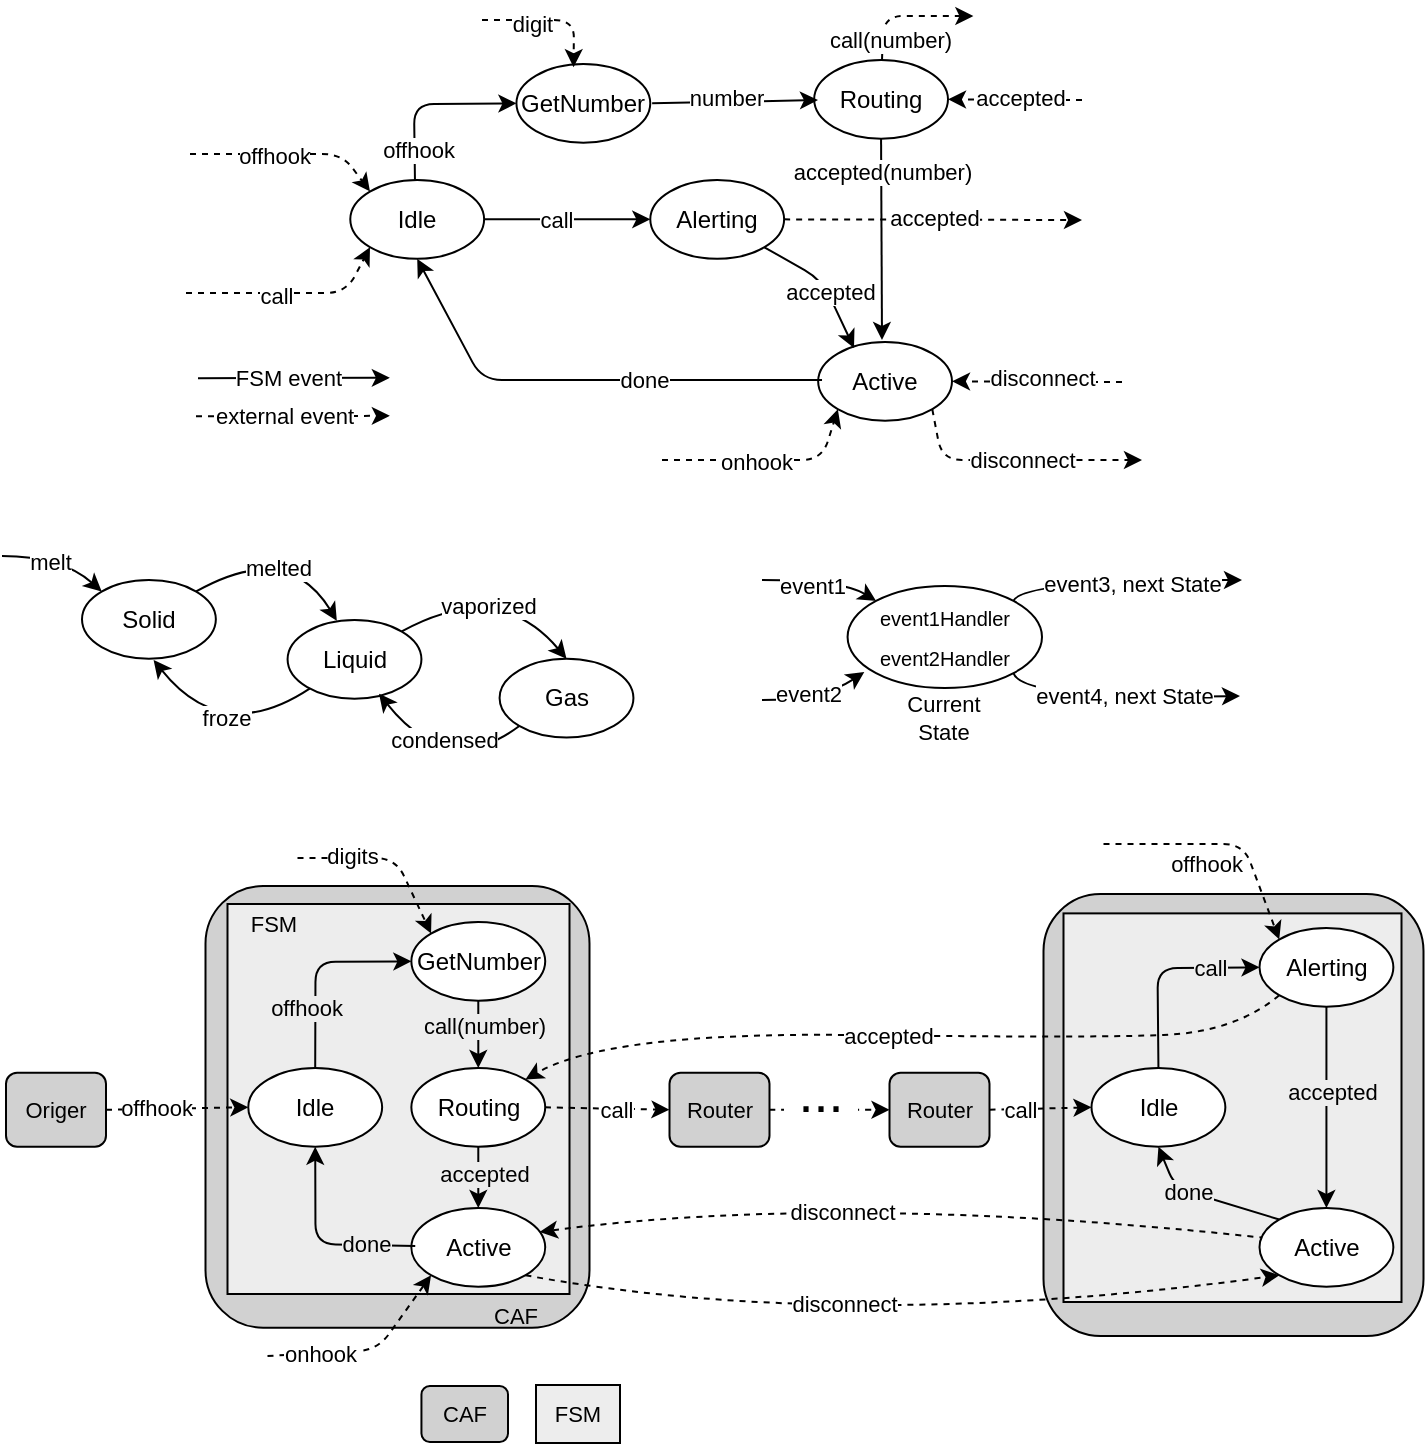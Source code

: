 <mxfile version="20.3.0" type="device"><diagram id="wjn3KcIUdKzAIsRwLysD" name="Page-1"><mxGraphModel dx="652" dy="463" grid="0" gridSize="10" guides="1" tooltips="1" connect="1" arrows="1" fold="1" page="1" pageScale="1" pageWidth="850" pageHeight="1100" math="0" shadow="0"><root><mxCell id="0"/><mxCell id="1" parent="0"/><mxCell id="2LCoxQCF4K5q-FfSLLmI-375" value="" style="group" vertex="1" connectable="0" parent="1"><mxGeometry x="92" y="514" width="708.75" height="299.5" as="geometry"/></mxCell><mxCell id="2LCoxQCF4K5q-FfSLLmI-351" value="" style="rounded=1;whiteSpace=wrap;html=1;fontSize=11;fillColor=#D1D1D1;" vertex="1" parent="2LCoxQCF4K5q-FfSLLmI-375"><mxGeometry x="518.75" y="25" width="190" height="221" as="geometry"/></mxCell><mxCell id="2LCoxQCF4K5q-FfSLLmI-358" value="" style="rounded=0;whiteSpace=wrap;html=1;fontSize=11;fillColor=#EDEDED;" vertex="1" parent="2LCoxQCF4K5q-FfSLLmI-375"><mxGeometry x="528.75" y="34.69" width="169" height="194.31" as="geometry"/></mxCell><mxCell id="2LCoxQCF4K5q-FfSLLmI-350" value="" style="rounded=1;whiteSpace=wrap;html=1;fontSize=11;fillColor=#D1D1D1;" vertex="1" parent="2LCoxQCF4K5q-FfSLLmI-375"><mxGeometry x="99.75" y="21" width="192" height="220.866" as="geometry"/></mxCell><mxCell id="2LCoxQCF4K5q-FfSLLmI-356" value="" style="rounded=0;whiteSpace=wrap;html=1;fontSize=11;fillColor=#EDEDED;" vertex="1" parent="2LCoxQCF4K5q-FfSLLmI-375"><mxGeometry x="110.75" y="30" width="171" height="195" as="geometry"/></mxCell><mxCell id="2LCoxQCF4K5q-FfSLLmI-259" value="Idle" style="ellipse;whiteSpace=wrap;html=1;" vertex="1" parent="2LCoxQCF4K5q-FfSLLmI-375"><mxGeometry x="121.14" y="112" width="66.929" height="39.37" as="geometry"/></mxCell><mxCell id="2LCoxQCF4K5q-FfSLLmI-262" value="Active" style="ellipse;whiteSpace=wrap;html=1;" vertex="1" parent="2LCoxQCF4K5q-FfSLLmI-375"><mxGeometry x="202.68" y="182" width="66.929" height="39.37" as="geometry"/></mxCell><mxCell id="2LCoxQCF4K5q-FfSLLmI-263" value="" style="endArrow=classic;html=1;rounded=1;exitX=0.029;exitY=0.483;exitDx=0;exitDy=0;entryX=0.5;entryY=1;entryDx=0;entryDy=0;exitPerimeter=0;" edge="1" parent="2LCoxQCF4K5q-FfSLLmI-375" source="2LCoxQCF4K5q-FfSLLmI-262" target="2LCoxQCF4K5q-FfSLLmI-259"><mxGeometry width="50" height="50" relative="1" as="geometry"><mxPoint x="411.14" y="320" as="sourcePoint"/><mxPoint x="151.14" y="180" as="targetPoint"/><Array as="points"><mxPoint x="154.75" y="200"/></Array></mxGeometry></mxCell><mxCell id="2LCoxQCF4K5q-FfSLLmI-264" value="done" style="edgeLabel;html=1;align=center;verticalAlign=middle;resizable=0;points=[];labelBackgroundColor=#EDEDED;" vertex="1" connectable="0" parent="2LCoxQCF4K5q-FfSLLmI-263"><mxGeometry x="-0.38" y="2" relative="1" as="geometry"><mxPoint x="6" y="-3" as="offset"/></mxGeometry></mxCell><mxCell id="2LCoxQCF4K5q-FfSLLmI-269" value="" style="endArrow=classic;html=1;rounded=1;exitX=0.5;exitY=1;exitDx=0;exitDy=0;entryX=0.5;entryY=0;entryDx=0;entryDy=0;" edge="1" parent="2LCoxQCF4K5q-FfSLLmI-375" source="2LCoxQCF4K5q-FfSLLmI-335" target="2LCoxQCF4K5q-FfSLLmI-262"><mxGeometry width="50" height="50" relative="1" as="geometry"><mxPoint x="437.004" y="79.37" as="sourcePoint"/><mxPoint x="387" y="180" as="targetPoint"/><Array as="points"/></mxGeometry></mxCell><mxCell id="2LCoxQCF4K5q-FfSLLmI-326" value="accepted" style="edgeLabel;html=1;align=center;verticalAlign=middle;resizable=0;points=[];fontSize=11;labelBackgroundColor=#EDEDED;" vertex="1" connectable="0" parent="2LCoxQCF4K5q-FfSLLmI-269"><mxGeometry x="-0.167" y="1" relative="1" as="geometry"><mxPoint x="2" as="offset"/></mxGeometry></mxCell><mxCell id="2LCoxQCF4K5q-FfSLLmI-271" value="" style="endArrow=classic;html=1;rounded=1;exitX=0.5;exitY=0;exitDx=0;exitDy=0;entryX=0;entryY=0.5;entryDx=0;entryDy=0;" edge="1" parent="2LCoxQCF4K5q-FfSLLmI-375" target="2LCoxQCF4K5q-FfSLLmI-283" source="2LCoxQCF4K5q-FfSLLmI-259"><mxGeometry width="50" height="50" relative="1" as="geometry"><mxPoint x="153.478" y="100.003" as="sourcePoint"/><mxPoint x="188.07" y="56.42" as="targetPoint"/><Array as="points"><mxPoint x="154.75" y="59"/></Array></mxGeometry></mxCell><mxCell id="2LCoxQCF4K5q-FfSLLmI-272" value="offhook" style="edgeLabel;html=1;align=center;verticalAlign=middle;resizable=0;points=[];labelBackgroundColor=#EDEDED;" vertex="1" connectable="0" parent="2LCoxQCF4K5q-FfSLLmI-271"><mxGeometry x="0.314" y="-1" relative="1" as="geometry"><mxPoint x="-19" y="22" as="offset"/></mxGeometry></mxCell><mxCell id="2LCoxQCF4K5q-FfSLLmI-277" value="" style="endArrow=classic;html=1;fontSize=18;entryX=0.959;entryY=0.304;entryDx=0;entryDy=0;dashed=1;exitX=0.045;exitY=0.381;exitDx=0;exitDy=0;exitPerimeter=0;entryPerimeter=0;curved=1;" edge="1" parent="2LCoxQCF4K5q-FfSLLmI-375" target="2LCoxQCF4K5q-FfSLLmI-262" source="2LCoxQCF4K5q-FfSLLmI-328"><mxGeometry width="50" height="50" relative="1" as="geometry"><mxPoint x="507" y="201" as="sourcePoint"/><mxPoint x="429.999" y="69.685" as="targetPoint"/><Array as="points"><mxPoint x="419.75" y="174"/></Array></mxGeometry></mxCell><mxCell id="2LCoxQCF4K5q-FfSLLmI-278" value="&lt;font style=&quot;font-size: 11px;&quot;&gt;disconnect&lt;/font&gt;" style="edgeLabel;html=1;align=center;verticalAlign=middle;resizable=0;points=[];fontSize=18;" vertex="1" connectable="0" parent="2LCoxQCF4K5q-FfSLLmI-277"><mxGeometry x="-0.274" y="1" relative="1" as="geometry"><mxPoint x="-80" y="-2" as="offset"/></mxGeometry></mxCell><mxCell id="2LCoxQCF4K5q-FfSLLmI-279" value="" style="endArrow=classic;html=1;exitX=1;exitY=1;exitDx=0;exitDy=0;dashed=1;entryX=0;entryY=1;entryDx=0;entryDy=0;curved=1;" edge="1" parent="2LCoxQCF4K5q-FfSLLmI-375" source="2LCoxQCF4K5q-FfSLLmI-262" target="2LCoxQCF4K5q-FfSLLmI-328"><mxGeometry width="50" height="50" relative="1" as="geometry"><mxPoint x="391.465" y="220.37" as="sourcePoint"/><mxPoint x="517" y="240" as="targetPoint"/><Array as="points"><mxPoint x="419.75" y="245"/></Array></mxGeometry></mxCell><mxCell id="2LCoxQCF4K5q-FfSLLmI-280" value="disconnect" style="edgeLabel;html=1;align=center;verticalAlign=middle;resizable=0;points=[];" vertex="1" connectable="0" parent="2LCoxQCF4K5q-FfSLLmI-279"><mxGeometry x="0.314" y="-1" relative="1" as="geometry"><mxPoint x="-88" y="-4" as="offset"/></mxGeometry></mxCell><mxCell id="2LCoxQCF4K5q-FfSLLmI-283" value="GetNumber" style="ellipse;whiteSpace=wrap;html=1;" vertex="1" parent="2LCoxQCF4K5q-FfSLLmI-375"><mxGeometry x="202.68" y="39" width="66.929" height="39.37" as="geometry"/></mxCell><mxCell id="2LCoxQCF4K5q-FfSLLmI-284" value="" style="endArrow=classic;html=1;exitX=0.5;exitY=1;exitDx=0;exitDy=0;entryX=0.5;entryY=0;entryDx=0;entryDy=0;rounded=1;" edge="1" parent="2LCoxQCF4K5q-FfSLLmI-375" source="2LCoxQCF4K5q-FfSLLmI-283" target="2LCoxQCF4K5q-FfSLLmI-335"><mxGeometry width="50" height="50" relative="1" as="geometry"><mxPoint x="270.069" y="61.685" as="sourcePoint"/><mxPoint x="323.215" y="100" as="targetPoint"/><Array as="points"/></mxGeometry></mxCell><mxCell id="2LCoxQCF4K5q-FfSLLmI-285" value="call(number)" style="edgeLabel;html=1;align=center;verticalAlign=middle;resizable=0;points=[];labelBackgroundColor=#EDEDED;" vertex="1" connectable="0" parent="2LCoxQCF4K5q-FfSLLmI-284"><mxGeometry x="-0.032" y="2" relative="1" as="geometry"><mxPoint x="1" y="-4" as="offset"/></mxGeometry></mxCell><mxCell id="2LCoxQCF4K5q-FfSLLmI-286" value="" style="endArrow=classic;html=1;rounded=1;dashed=1;entryX=0;entryY=0;entryDx=0;entryDy=0;" edge="1" parent="2LCoxQCF4K5q-FfSLLmI-375" target="2LCoxQCF4K5q-FfSLLmI-283"><mxGeometry width="50" height="50" relative="1" as="geometry"><mxPoint x="145.75" y="7" as="sourcePoint"/><mxPoint x="497.69" y="28" as="targetPoint"/><Array as="points"><mxPoint x="194.75" y="7"/></Array></mxGeometry></mxCell><mxCell id="2LCoxQCF4K5q-FfSLLmI-287" value="digits" style="edgeLabel;html=1;align=center;verticalAlign=middle;resizable=0;points=[];" vertex="1" connectable="0" parent="2LCoxQCF4K5q-FfSLLmI-286"><mxGeometry x="0.314" y="-1" relative="1" as="geometry"><mxPoint x="-26" y="-11" as="offset"/></mxGeometry></mxCell><mxCell id="2LCoxQCF4K5q-FfSLLmI-288" value="" style="endArrow=classic;html=1;rounded=1;fontSize=18;dashed=1;exitX=1;exitY=0.5;exitDx=0;exitDy=0;" edge="1" parent="2LCoxQCF4K5q-FfSLLmI-375" source="2LCoxQCF4K5q-FfSLLmI-361"><mxGeometry width="50" height="50" relative="1" as="geometry"><mxPoint x="27" y="132" as="sourcePoint"/><mxPoint x="121.14" y="131.6" as="targetPoint"/></mxGeometry></mxCell><mxCell id="2LCoxQCF4K5q-FfSLLmI-289" value="&lt;font style=&quot;font-size: 11px;&quot;&gt;offhook&lt;/font&gt;" style="edgeLabel;html=1;align=center;verticalAlign=middle;resizable=0;points=[];fontSize=18;" vertex="1" connectable="0" parent="2LCoxQCF4K5q-FfSLLmI-288"><mxGeometry x="-0.274" y="1" relative="1" as="geometry"><mxPoint x="-1" y="-2" as="offset"/></mxGeometry></mxCell><mxCell id="2LCoxQCF4K5q-FfSLLmI-290" value="" style="endArrow=classic;html=1;rounded=1;dashed=1;entryX=0;entryY=1;entryDx=0;entryDy=0;" edge="1" parent="2LCoxQCF4K5q-FfSLLmI-375" target="2LCoxQCF4K5q-FfSLLmI-262"><mxGeometry width="50" height="50" relative="1" as="geometry"><mxPoint x="130.75" y="256" as="sourcePoint"/><mxPoint x="356.814" y="214.57" as="targetPoint"/><Array as="points"><mxPoint x="185.75" y="253"/></Array></mxGeometry></mxCell><mxCell id="2LCoxQCF4K5q-FfSLLmI-291" value="onhook" style="edgeLabel;html=1;align=center;verticalAlign=middle;resizable=0;points=[];fontSize=11;" vertex="1" connectable="0" parent="2LCoxQCF4K5q-FfSLLmI-290"><mxGeometry x="-0.118" y="-1" relative="1" as="geometry"><mxPoint x="-18" as="offset"/></mxGeometry></mxCell><mxCell id="2LCoxQCF4K5q-FfSLLmI-328" value="Active" style="ellipse;whiteSpace=wrap;html=1;" vertex="1" parent="2LCoxQCF4K5q-FfSLLmI-375"><mxGeometry x="626.75" y="182" width="66.929" height="39.37" as="geometry"/></mxCell><mxCell id="2LCoxQCF4K5q-FfSLLmI-329" value="Alerting" style="ellipse;whiteSpace=wrap;html=1;" vertex="1" parent="2LCoxQCF4K5q-FfSLLmI-375"><mxGeometry x="626.75" y="42" width="66.929" height="39.37" as="geometry"/></mxCell><mxCell id="2LCoxQCF4K5q-FfSLLmI-330" value="Idle" style="ellipse;whiteSpace=wrap;html=1;" vertex="1" parent="2LCoxQCF4K5q-FfSLLmI-375"><mxGeometry x="542.75" y="112" width="66.929" height="39.37" as="geometry"/></mxCell><mxCell id="2LCoxQCF4K5q-FfSLLmI-331" value="" style="endArrow=classic;html=1;rounded=1;fontSize=18;exitX=1;exitY=0.5;exitDx=0;exitDy=0;entryX=0;entryY=0.5;entryDx=0;entryDy=0;dashed=1;" edge="1" parent="2LCoxQCF4K5q-FfSLLmI-375" source="2LCoxQCF4K5q-FfSLLmI-343" target="2LCoxQCF4K5q-FfSLLmI-330"><mxGeometry width="50" height="50" relative="1" as="geometry"><mxPoint x="494.679" y="119.685" as="sourcePoint"/><mxPoint x="599.89" y="119.29" as="targetPoint"/></mxGeometry></mxCell><mxCell id="2LCoxQCF4K5q-FfSLLmI-332" value="&lt;span style=&quot;font-size: 11px;&quot;&gt;call&lt;/span&gt;" style="edgeLabel;html=1;align=center;verticalAlign=middle;resizable=0;points=[];fontSize=18;" vertex="1" connectable="0" parent="2LCoxQCF4K5q-FfSLLmI-331"><mxGeometry x="-0.274" y="1" relative="1" as="geometry"><mxPoint x="-3" y="-1" as="offset"/></mxGeometry></mxCell><mxCell id="2LCoxQCF4K5q-FfSLLmI-333" value="" style="endArrow=classic;html=1;rounded=1;exitX=0.5;exitY=0;exitDx=0;exitDy=0;entryX=0;entryY=0.5;entryDx=0;entryDy=0;" edge="1" parent="2LCoxQCF4K5q-FfSLLmI-375" source="2LCoxQCF4K5q-FfSLLmI-330" target="2LCoxQCF4K5q-FfSLLmI-329"><mxGeometry width="50" height="50" relative="1" as="geometry"><mxPoint x="576.228" y="100.003" as="sourcePoint"/><mxPoint x="626.96" y="61.685" as="targetPoint"/><Array as="points"><mxPoint x="575.75" y="62"/></Array></mxGeometry></mxCell><mxCell id="2LCoxQCF4K5q-FfSLLmI-334" value="call" style="edgeLabel;html=1;align=center;verticalAlign=middle;resizable=0;points=[];labelBackgroundColor=#EDEDED;" vertex="1" connectable="0" parent="2LCoxQCF4K5q-FfSLLmI-333"><mxGeometry x="0.314" y="-1" relative="1" as="geometry"><mxPoint x="9" y="-1" as="offset"/></mxGeometry></mxCell><mxCell id="2LCoxQCF4K5q-FfSLLmI-335" value="Routing" style="ellipse;whiteSpace=wrap;html=1;" vertex="1" parent="2LCoxQCF4K5q-FfSLLmI-375"><mxGeometry x="202.68" y="112" width="66.929" height="39.37" as="geometry"/></mxCell><mxCell id="2LCoxQCF4K5q-FfSLLmI-337" value="" style="endArrow=classic;html=1;dashed=1;entryX=0;entryY=0.5;entryDx=0;entryDy=0;curved=1;exitX=1;exitY=0.5;exitDx=0;exitDy=0;" edge="1" parent="2LCoxQCF4K5q-FfSLLmI-375" source="2LCoxQCF4K5q-FfSLLmI-335" target="2LCoxQCF4K5q-FfSLLmI-341"><mxGeometry width="50" height="50" relative="1" as="geometry"><mxPoint x="348.75" y="41" as="sourcePoint"/><mxPoint x="321.494" y="105.8" as="targetPoint"/><Array as="points"/></mxGeometry></mxCell><mxCell id="2LCoxQCF4K5q-FfSLLmI-338" value="call" style="edgeLabel;html=1;align=center;verticalAlign=middle;resizable=0;points=[];" vertex="1" connectable="0" parent="2LCoxQCF4K5q-FfSLLmI-337"><mxGeometry x="0.314" y="-1" relative="1" as="geometry"><mxPoint x="-6" y="-1" as="offset"/></mxGeometry></mxCell><mxCell id="2LCoxQCF4K5q-FfSLLmI-339" value="" style="endArrow=classic;html=1;fontSize=18;entryX=1;entryY=0;entryDx=0;entryDy=0;dashed=1;curved=1;exitX=0;exitY=1;exitDx=0;exitDy=0;" edge="1" parent="2LCoxQCF4K5q-FfSLLmI-375" source="2LCoxQCF4K5q-FfSLLmI-329" target="2LCoxQCF4K5q-FfSLLmI-335"><mxGeometry width="50" height="50" relative="1" as="geometry"><mxPoint x="503.75" y="160" as="sourcePoint"/><mxPoint x="368.935" y="143.57" as="targetPoint"/><Array as="points"><mxPoint x="614.75" y="94"/><mxPoint x="542.75" y="97"/><mxPoint x="300.75" y="94"/></Array></mxGeometry></mxCell><mxCell id="2LCoxQCF4K5q-FfSLLmI-340" value="&lt;font style=&quot;font-size: 11px;&quot;&gt;accepted&lt;/font&gt;" style="edgeLabel;html=1;align=center;verticalAlign=middle;resizable=0;points=[];fontSize=18;" vertex="1" connectable="0" parent="2LCoxQCF4K5q-FfSLLmI-339"><mxGeometry x="-0.274" y="1" relative="1" as="geometry"><mxPoint x="-61" y="-4" as="offset"/></mxGeometry></mxCell><mxCell id="2LCoxQCF4K5q-FfSLLmI-341" value="Router" style="rounded=1;whiteSpace=wrap;html=1;fontSize=11;fillColor=#D1D1D1;" vertex="1" parent="2LCoxQCF4K5q-FfSLLmI-375"><mxGeometry x="331.75" y="114.37" width="50" height="37" as="geometry"/></mxCell><mxCell id="2LCoxQCF4K5q-FfSLLmI-343" value="Router" style="rounded=1;whiteSpace=wrap;html=1;fontSize=11;fillColor=#D1D1D1;" vertex="1" parent="2LCoxQCF4K5q-FfSLLmI-375"><mxGeometry x="441.75" y="114.37" width="50" height="37" as="geometry"/></mxCell><mxCell id="2LCoxQCF4K5q-FfSLLmI-344" value="" style="endArrow=classic;html=1;rounded=1;dashed=1;entryX=0;entryY=0;entryDx=0;entryDy=0;" edge="1" parent="2LCoxQCF4K5q-FfSLLmI-375" target="2LCoxQCF4K5q-FfSLLmI-329"><mxGeometry width="50" height="50" relative="1" as="geometry"><mxPoint x="548.75" as="sourcePoint"/><mxPoint x="620.424" y="44.8" as="targetPoint"/><Array as="points"><mxPoint x="618.75"/></Array></mxGeometry></mxCell><mxCell id="2LCoxQCF4K5q-FfSLLmI-345" value="offhook" style="edgeLabel;html=1;align=center;verticalAlign=middle;resizable=0;points=[];" vertex="1" connectable="0" parent="2LCoxQCF4K5q-FfSLLmI-344"><mxGeometry x="0.314" y="-1" relative="1" as="geometry"><mxPoint x="-21" y="1" as="offset"/></mxGeometry></mxCell><mxCell id="2LCoxQCF4K5q-FfSLLmI-346" value="" style="endArrow=classic;html=1;rounded=1;exitX=0.5;exitY=1;exitDx=0;exitDy=0;entryX=0.5;entryY=0;entryDx=0;entryDy=0;" edge="1" parent="2LCoxQCF4K5q-FfSLLmI-375" source="2LCoxQCF4K5q-FfSLLmI-329" target="2LCoxQCF4K5q-FfSLLmI-328"><mxGeometry width="50" height="50" relative="1" as="geometry"><mxPoint x="246.145" y="149.37" as="sourcePoint"/><mxPoint x="246.145" y="192" as="targetPoint"/><Array as="points"/></mxGeometry></mxCell><mxCell id="2LCoxQCF4K5q-FfSLLmI-347" value="accepted" style="edgeLabel;html=1;align=center;verticalAlign=middle;resizable=0;points=[];fontSize=11;labelBackgroundColor=#EDEDED;" vertex="1" connectable="0" parent="2LCoxQCF4K5q-FfSLLmI-346"><mxGeometry x="-0.167" y="1" relative="1" as="geometry"><mxPoint x="2" as="offset"/></mxGeometry></mxCell><mxCell id="2LCoxQCF4K5q-FfSLLmI-273" value="" style="endArrow=classic;html=1;dashed=1;entryX=0;entryY=0.5;entryDx=0;entryDy=0;curved=1;exitX=1;exitY=0.5;exitDx=0;exitDy=0;" edge="1" parent="2LCoxQCF4K5q-FfSLLmI-375" source="2LCoxQCF4K5q-FfSLLmI-341" target="2LCoxQCF4K5q-FfSLLmI-343"><mxGeometry width="50" height="50" relative="1" as="geometry"><mxPoint x="366.75" y="76" as="sourcePoint"/><mxPoint x="446.557" y="103.189" as="targetPoint"/><Array as="points"/></mxGeometry></mxCell><mxCell id="2LCoxQCF4K5q-FfSLLmI-274" value="&amp;nbsp;...&amp;nbsp;" style="edgeLabel;html=1;align=center;verticalAlign=middle;resizable=0;points=[];fontSize=27;" vertex="1" connectable="0" parent="2LCoxQCF4K5q-FfSLLmI-273"><mxGeometry x="0.314" y="-1" relative="1" as="geometry"><mxPoint x="-15" y="-9" as="offset"/></mxGeometry></mxCell><mxCell id="2LCoxQCF4K5q-FfSLLmI-348" value="" style="endArrow=classic;html=1;rounded=1;exitX=0;exitY=0;exitDx=0;exitDy=0;entryX=0.5;entryY=1;entryDx=0;entryDy=0;" edge="1" parent="2LCoxQCF4K5q-FfSLLmI-375" source="2LCoxQCF4K5q-FfSLLmI-328" target="2LCoxQCF4K5q-FfSLLmI-330"><mxGeometry width="50" height="50" relative="1" as="geometry"><mxPoint x="214.621" y="211.016" as="sourcePoint"/><mxPoint x="164.605" y="149.37" as="targetPoint"/><Array as="points"><mxPoint x="584.75" y="172"/></Array></mxGeometry></mxCell><mxCell id="2LCoxQCF4K5q-FfSLLmI-349" value="done" style="edgeLabel;html=1;align=center;verticalAlign=middle;resizable=0;points=[];labelBackgroundColor=#EDEDED;" vertex="1" connectable="0" parent="2LCoxQCF4K5q-FfSLLmI-348"><mxGeometry x="-0.38" y="2" relative="1" as="geometry"><mxPoint x="-23" y="-9" as="offset"/></mxGeometry></mxCell><mxCell id="2LCoxQCF4K5q-FfSLLmI-359" value="CAF" style="text;html=1;strokeColor=none;fillColor=none;align=center;verticalAlign=middle;whiteSpace=wrap;rounded=0;labelBackgroundColor=none;fontSize=11;" vertex="1" parent="2LCoxQCF4K5q-FfSLLmI-375"><mxGeometry x="239.61" y="229" width="30" height="14" as="geometry"/></mxCell><mxCell id="2LCoxQCF4K5q-FfSLLmI-360" value="FSM" style="text;html=1;strokeColor=none;fillColor=none;align=center;verticalAlign=middle;whiteSpace=wrap;rounded=0;labelBackgroundColor=none;fontSize=11;" vertex="1" parent="2LCoxQCF4K5q-FfSLLmI-375"><mxGeometry x="118.75" y="33" width="30" height="14" as="geometry"/></mxCell><mxCell id="2LCoxQCF4K5q-FfSLLmI-361" value="Origer" style="rounded=1;whiteSpace=wrap;html=1;fontSize=11;fillColor=#D1D1D1;" vertex="1" parent="2LCoxQCF4K5q-FfSLLmI-375"><mxGeometry y="114.37" width="50" height="37" as="geometry"/></mxCell><mxCell id="2LCoxQCF4K5q-FfSLLmI-362" value="CAF" style="rounded=1;whiteSpace=wrap;html=1;fontSize=11;fillColor=#D1D1D1;" vertex="1" parent="2LCoxQCF4K5q-FfSLLmI-375"><mxGeometry x="207.72" y="271" width="43.28" height="28" as="geometry"/></mxCell><mxCell id="2LCoxQCF4K5q-FfSLLmI-364" value="FSM" style="rounded=0;whiteSpace=wrap;html=1;fontSize=11;fillColor=#EDEDED;" vertex="1" parent="2LCoxQCF4K5q-FfSLLmI-375"><mxGeometry x="265" y="270.5" width="42" height="29" as="geometry"/></mxCell><mxCell id="2LCoxQCF4K5q-FfSLLmI-376" value="" style="group" vertex="1" connectable="0" parent="1"><mxGeometry x="120" y="362" width="285.719" height="120" as="geometry"/></mxCell><mxCell id="2LCoxQCF4K5q-FfSLLmI-142" value="Solid" style="ellipse;whiteSpace=wrap;html=1;" vertex="1" parent="2LCoxQCF4K5q-FfSLLmI-376"><mxGeometry x="10" y="20" width="66.929" height="39.37" as="geometry"/></mxCell><mxCell id="2LCoxQCF4K5q-FfSLLmI-143" value="Liquid" style="ellipse;whiteSpace=wrap;html=1;" vertex="1" parent="2LCoxQCF4K5q-FfSLLmI-376"><mxGeometry x="112.79" y="40" width="66.929" height="39.37" as="geometry"/></mxCell><mxCell id="2LCoxQCF4K5q-FfSLLmI-144" value="Gas" style="ellipse;whiteSpace=wrap;html=1;" vertex="1" parent="2LCoxQCF4K5q-FfSLLmI-376"><mxGeometry x="218.79" y="59.37" width="66.929" height="39.37" as="geometry"/></mxCell><mxCell id="2LCoxQCF4K5q-FfSLLmI-147" value="" style="curved=1;endArrow=classic;html=1;rounded=1;fontSize=11;exitX=1;exitY=0;exitDx=0;exitDy=0;entryX=0.368;entryY=0.009;entryDx=0;entryDy=0;entryPerimeter=0;" edge="1" parent="2LCoxQCF4K5q-FfSLLmI-376" source="2LCoxQCF4K5q-FfSLLmI-142" target="2LCoxQCF4K5q-FfSLLmI-143"><mxGeometry width="50" height="50" relative="1" as="geometry"><mxPoint x="222.79" y="20" as="sourcePoint"/><mxPoint x="272.79" y="-30" as="targetPoint"/><Array as="points"><mxPoint x="112.79"/></Array></mxGeometry></mxCell><mxCell id="2LCoxQCF4K5q-FfSLLmI-148" value="melted" style="edgeLabel;html=1;align=center;verticalAlign=middle;resizable=0;points=[];fontSize=11;" vertex="1" connectable="0" parent="2LCoxQCF4K5q-FfSLLmI-147"><mxGeometry x="-0.192" y="-10" relative="1" as="geometry"><mxPoint y="-1" as="offset"/></mxGeometry></mxCell><mxCell id="2LCoxQCF4K5q-FfSLLmI-149" value="" style="curved=1;endArrow=classic;html=1;rounded=1;fontSize=11;exitX=1;exitY=0;exitDx=0;exitDy=0;entryX=0.5;entryY=0;entryDx=0;entryDy=0;" edge="1" parent="2LCoxQCF4K5q-FfSLLmI-376" source="2LCoxQCF4K5q-FfSLLmI-143" target="2LCoxQCF4K5q-FfSLLmI-144"><mxGeometry width="50" height="50" relative="1" as="geometry"><mxPoint x="172.785" y="44.897" as="sourcePoint"/><mxPoint x="242.89" y="59.374" as="targetPoint"/><Array as="points"><mxPoint x="218.26" y="19.02"/></Array></mxGeometry></mxCell><mxCell id="2LCoxQCF4K5q-FfSLLmI-150" value="vaporized" style="edgeLabel;html=1;align=center;verticalAlign=middle;resizable=0;points=[];fontSize=11;" vertex="1" connectable="0" parent="2LCoxQCF4K5q-FfSLLmI-149"><mxGeometry x="-0.192" y="-10" relative="1" as="geometry"><mxPoint y="-1" as="offset"/></mxGeometry></mxCell><mxCell id="2LCoxQCF4K5q-FfSLLmI-153" value="" style="curved=1;endArrow=classic;html=1;rounded=1;fontSize=11;entryX=0.683;entryY=0.936;entryDx=0;entryDy=0;entryPerimeter=0;exitX=0;exitY=1;exitDx=0;exitDy=0;" edge="1" parent="2LCoxQCF4K5q-FfSLLmI-376" source="2LCoxQCF4K5q-FfSLLmI-144" target="2LCoxQCF4K5q-FfSLLmI-143"><mxGeometry width="50" height="50" relative="1" as="geometry"><mxPoint x="242.79" y="100" as="sourcePoint"/><mxPoint x="308.86" y="140.354" as="targetPoint"/><Array as="points"><mxPoint x="192.79" y="120"/></Array></mxGeometry></mxCell><mxCell id="2LCoxQCF4K5q-FfSLLmI-154" value="condensed" style="edgeLabel;html=1;align=center;verticalAlign=middle;resizable=0;points=[];fontSize=11;" vertex="1" connectable="0" parent="2LCoxQCF4K5q-FfSLLmI-153"><mxGeometry x="-0.192" y="-10" relative="1" as="geometry"><mxPoint y="-10" as="offset"/></mxGeometry></mxCell><mxCell id="2LCoxQCF4K5q-FfSLLmI-155" value="" style="curved=1;endArrow=classic;html=1;rounded=1;fontSize=11;" edge="1" parent="2LCoxQCF4K5q-FfSLLmI-376" source="2LCoxQCF4K5q-FfSLLmI-143"><mxGeometry width="50" height="50" relative="1" as="geometry"><mxPoint x="130.18" y="83.15" as="sourcePoint"/><mxPoint x="45.79" y="60" as="targetPoint"/><Array as="points"><mxPoint x="80.18" y="103.15"/></Array></mxGeometry></mxCell><mxCell id="2LCoxQCF4K5q-FfSLLmI-156" value="froze" style="edgeLabel;html=1;align=center;verticalAlign=middle;resizable=0;points=[];fontSize=11;" vertex="1" connectable="0" parent="2LCoxQCF4K5q-FfSLLmI-155"><mxGeometry x="-0.192" y="-10" relative="1" as="geometry"><mxPoint y="-1" as="offset"/></mxGeometry></mxCell><mxCell id="2LCoxQCF4K5q-FfSLLmI-201" value="" style="curved=1;endArrow=classic;html=1;rounded=1;fontSize=11;entryX=0;entryY=0;entryDx=0;entryDy=0;" edge="1" parent="2LCoxQCF4K5q-FfSLLmI-376" target="2LCoxQCF4K5q-FfSLLmI-142"><mxGeometry width="50" height="50" relative="1" as="geometry"><mxPoint x="-30" y="8" as="sourcePoint"/><mxPoint x="16.692" y="25.697" as="targetPoint"/><Array as="points"><mxPoint y="8"/></Array></mxGeometry></mxCell><mxCell id="2LCoxQCF4K5q-FfSLLmI-202" value="melt" style="edgeLabel;html=1;align=center;verticalAlign=middle;resizable=0;points=[];fontSize=11;" vertex="1" connectable="0" parent="2LCoxQCF4K5q-FfSLLmI-201"><mxGeometry x="-0.192" y="-10" relative="1" as="geometry"><mxPoint x="1" y="-7" as="offset"/></mxGeometry></mxCell><mxCell id="2LCoxQCF4K5q-FfSLLmI-191" value="&lt;p style=&quot;line-height: 1;&quot;&gt;event1Handler&lt;br&gt;&lt;br style=&quot;font-size: 10px;&quot;&gt;event2Handler&lt;/p&gt;" style="ellipse;whiteSpace=wrap;html=1;container=0;fontSize=10;spacing=2;" vertex="1" parent="1"><mxGeometry x="512.79" y="385" width="97.21" height="51" as="geometry"/></mxCell><mxCell id="2LCoxQCF4K5q-FfSLLmI-192" value="" style="curved=1;endArrow=classic;html=1;rounded=1;fontSize=11;entryX=0;entryY=0;entryDx=0;entryDy=0;" edge="1" parent="1" target="2LCoxQCF4K5q-FfSLLmI-191"><mxGeometry width="50" height="50" relative="1" as="geometry"><mxPoint x="470" y="382" as="sourcePoint"/><mxPoint x="672.79" y="324" as="targetPoint"/><Array as="points"><mxPoint x="510" y="382"/></Array></mxGeometry></mxCell><mxCell id="2LCoxQCF4K5q-FfSLLmI-193" value="event1" style="edgeLabel;html=1;align=center;verticalAlign=middle;resizable=0;points=[];fontSize=11;container=0;" vertex="1" connectable="0" parent="2LCoxQCF4K5q-FfSLLmI-192"><mxGeometry x="-0.192" y="-10" relative="1" as="geometry"><mxPoint x="1" y="-7" as="offset"/></mxGeometry></mxCell><mxCell id="2LCoxQCF4K5q-FfSLLmI-194" value="" style="curved=1;endArrow=classic;html=1;rounded=1;fontSize=11;exitX=1;exitY=0;exitDx=0;exitDy=0;" edge="1" parent="1" source="2LCoxQCF4K5q-FfSLLmI-191"><mxGeometry width="50" height="50" relative="1" as="geometry"><mxPoint x="572.785" y="398.897" as="sourcePoint"/><mxPoint x="710" y="382" as="targetPoint"/><Array as="points"><mxPoint x="600" y="382"/></Array></mxGeometry></mxCell><mxCell id="2LCoxQCF4K5q-FfSLLmI-195" value="event3, next State" style="edgeLabel;html=1;align=center;verticalAlign=middle;resizable=0;points=[];fontSize=11;container=0;" vertex="1" connectable="0" parent="2LCoxQCF4K5q-FfSLLmI-194"><mxGeometry x="-0.192" y="-10" relative="1" as="geometry"><mxPoint x="17" y="-8" as="offset"/></mxGeometry></mxCell><mxCell id="2LCoxQCF4K5q-FfSLLmI-196" value="" style="curved=1;endArrow=none;html=1;rounded=1;fontSize=11;endFill=0;startArrow=classic;startFill=1;exitX=0.086;exitY=0.844;exitDx=0;exitDy=0;exitPerimeter=0;" edge="1" parent="1" source="2LCoxQCF4K5q-FfSLLmI-191"><mxGeometry width="50" height="50" relative="1" as="geometry"><mxPoint x="521" y="430" as="sourcePoint"/><mxPoint x="470" y="442" as="targetPoint"/><Array as="points"><mxPoint x="500" y="442"/></Array></mxGeometry></mxCell><mxCell id="2LCoxQCF4K5q-FfSLLmI-197" value="event2" style="edgeLabel;html=1;align=center;verticalAlign=middle;resizable=0;points=[];fontSize=11;container=0;" vertex="1" connectable="0" parent="2LCoxQCF4K5q-FfSLLmI-196"><mxGeometry x="-0.192" y="-10" relative="1" as="geometry"><mxPoint x="-4" y="7" as="offset"/></mxGeometry></mxCell><mxCell id="2LCoxQCF4K5q-FfSLLmI-198" value="" style="curved=1;endArrow=classic;html=1;rounded=1;fontSize=11;exitX=1;exitY=1;exitDx=0;exitDy=0;" edge="1" parent="1" source="2LCoxQCF4K5q-FfSLLmI-191"><mxGeometry width="50" height="50" relative="1" as="geometry"><mxPoint x="594.997" y="427.527" as="sourcePoint"/><mxPoint x="709" y="440" as="targetPoint"/><Array as="points"><mxPoint x="600" y="442"/></Array></mxGeometry></mxCell><mxCell id="2LCoxQCF4K5q-FfSLLmI-199" value="event4, next State" style="edgeLabel;html=1;align=center;verticalAlign=middle;resizable=0;points=[];fontSize=11;container=0;" vertex="1" connectable="0" parent="2LCoxQCF4K5q-FfSLLmI-198"><mxGeometry x="-0.192" y="-10" relative="1" as="geometry"><mxPoint x="15" y="-12" as="offset"/></mxGeometry></mxCell><mxCell id="2LCoxQCF4K5q-FfSLLmI-200" value="Current&lt;br&gt;State" style="text;html=1;strokeColor=none;fillColor=none;align=center;verticalAlign=middle;whiteSpace=wrap;rounded=0;fontSize=11;container=0;" vertex="1" parent="1"><mxGeometry x="531.39" y="436" width="60" height="30" as="geometry"/></mxCell><mxCell id="2LCoxQCF4K5q-FfSLLmI-400" value="" style="group" vertex="1" connectable="0" parent="1"><mxGeometry x="187" y="100" width="463" height="222" as="geometry"/></mxCell><mxCell id="2LCoxQCF4K5q-FfSLLmI-93" value="Idle" style="ellipse;whiteSpace=wrap;html=1;" vertex="1" parent="2LCoxQCF4K5q-FfSLLmI-400"><mxGeometry x="77.14" y="82" width="66.929" height="39.37" as="geometry"/></mxCell><mxCell id="2LCoxQCF4K5q-FfSLLmI-94" value="Routing" style="ellipse;whiteSpace=wrap;html=1;" vertex="1" parent="2LCoxQCF4K5q-FfSLLmI-400"><mxGeometry x="309.07" y="22" width="66.929" height="39.37" as="geometry"/></mxCell><mxCell id="2LCoxQCF4K5q-FfSLLmI-95" value="Alerting" style="ellipse;whiteSpace=wrap;html=1;" vertex="1" parent="2LCoxQCF4K5q-FfSLLmI-400"><mxGeometry x="227.14" y="82" width="66.929" height="39.37" as="geometry"/></mxCell><mxCell id="2LCoxQCF4K5q-FfSLLmI-96" value="Active" style="ellipse;whiteSpace=wrap;html=1;" vertex="1" parent="2LCoxQCF4K5q-FfSLLmI-400"><mxGeometry x="311.07" y="163" width="66.929" height="39.37" as="geometry"/></mxCell><mxCell id="2LCoxQCF4K5q-FfSLLmI-97" value="" style="endArrow=classic;html=1;rounded=1;exitX=0.029;exitY=0.483;exitDx=0;exitDy=0;entryX=0.5;entryY=1;entryDx=0;entryDy=0;exitPerimeter=0;" edge="1" source="2LCoxQCF4K5q-FfSLLmI-96" target="2LCoxQCF4K5q-FfSLLmI-93" parent="2LCoxQCF4K5q-FfSLLmI-400"><mxGeometry width="50" height="50" relative="1" as="geometry"><mxPoint x="367.14" y="302" as="sourcePoint"/><mxPoint x="107.14" y="162" as="targetPoint"/><Array as="points"><mxPoint x="143" y="182"/></Array></mxGeometry></mxCell><mxCell id="2LCoxQCF4K5q-FfSLLmI-98" value="done" style="edgeLabel;html=1;align=center;verticalAlign=middle;resizable=0;points=[];" vertex="1" connectable="0" parent="2LCoxQCF4K5q-FfSLLmI-97"><mxGeometry x="-0.38" y="2" relative="1" as="geometry"><mxPoint x="-15" y="-2" as="offset"/></mxGeometry></mxCell><mxCell id="2LCoxQCF4K5q-FfSLLmI-99" value="" style="endArrow=classic;html=1;rounded=0;exitX=1;exitY=0.5;exitDx=0;exitDy=0;entryX=0;entryY=0.5;entryDx=0;entryDy=0;" edge="1" source="2LCoxQCF4K5q-FfSLLmI-93" target="2LCoxQCF4K5q-FfSLLmI-95" parent="2LCoxQCF4K5q-FfSLLmI-400"><mxGeometry width="50" height="50" relative="1" as="geometry"><mxPoint x="247.14" y="292" as="sourcePoint"/><mxPoint x="297.14" y="242" as="targetPoint"/></mxGeometry></mxCell><mxCell id="2LCoxQCF4K5q-FfSLLmI-100" value="call" style="edgeLabel;html=1;align=center;verticalAlign=middle;resizable=0;points=[];" vertex="1" connectable="0" parent="2LCoxQCF4K5q-FfSLLmI-99"><mxGeometry x="-0.032" y="2" relative="1" as="geometry"><mxPoint x="-4" y="2" as="offset"/></mxGeometry></mxCell><mxCell id="2LCoxQCF4K5q-FfSLLmI-101" value="" style="endArrow=classic;html=1;rounded=1;exitX=1;exitY=1;exitDx=0;exitDy=0;entryX=0.268;entryY=0.076;entryDx=0;entryDy=0;entryPerimeter=0;" edge="1" source="2LCoxQCF4K5q-FfSLLmI-95" target="2LCoxQCF4K5q-FfSLLmI-96" parent="2LCoxQCF4K5q-FfSLLmI-400"><mxGeometry width="50" height="50" relative="1" as="geometry"><mxPoint x="280.069" y="101.685" as="sourcePoint"/><mxPoint x="343.14" y="162" as="targetPoint"/><Array as="points"><mxPoint x="313" y="132"/></Array></mxGeometry></mxCell><mxCell id="2LCoxQCF4K5q-FfSLLmI-102" value="accepted" style="edgeLabel;html=1;align=center;verticalAlign=middle;resizable=0;points=[];" vertex="1" connectable="0" parent="2LCoxQCF4K5q-FfSLLmI-101"><mxGeometry x="-0.057" y="1" relative="1" as="geometry"><mxPoint x="3" y="6" as="offset"/></mxGeometry></mxCell><mxCell id="2LCoxQCF4K5q-FfSLLmI-107" value="" style="endArrow=classic;html=1;rounded=0;exitX=0.5;exitY=1;exitDx=0;exitDy=0;" edge="1" parent="2LCoxQCF4K5q-FfSLLmI-400" source="2LCoxQCF4K5q-FfSLLmI-94"><mxGeometry width="50" height="50" relative="1" as="geometry"><mxPoint x="393.004" y="61.37" as="sourcePoint"/><mxPoint x="343" y="162" as="targetPoint"/></mxGeometry></mxCell><mxCell id="2LCoxQCF4K5q-FfSLLmI-108" value="accepted(number)" style="edgeLabel;html=1;align=center;verticalAlign=middle;resizable=0;points=[];" vertex="1" connectable="0" parent="2LCoxQCF4K5q-FfSLLmI-107"><mxGeometry x="-0.057" y="1" relative="1" as="geometry"><mxPoint x="-1" y="-31" as="offset"/></mxGeometry></mxCell><mxCell id="2LCoxQCF4K5q-FfSLLmI-118" value="" style="endArrow=classic;html=1;rounded=1;exitX=0.766;exitY=0.091;exitDx=0;exitDy=0;exitPerimeter=0;entryX=0;entryY=0.5;entryDx=0;entryDy=0;" edge="1" parent="2LCoxQCF4K5q-FfSLLmI-400" target="2LCoxQCF4K5q-FfSLLmI-137"><mxGeometry width="50" height="50" relative="1" as="geometry"><mxPoint x="109.478" y="82.003" as="sourcePoint"/><mxPoint x="144.07" y="38.42" as="targetPoint"/><Array as="points"><mxPoint x="109" y="44"/></Array></mxGeometry></mxCell><mxCell id="2LCoxQCF4K5q-FfSLLmI-119" value="offhook" style="edgeLabel;html=1;align=center;verticalAlign=middle;resizable=0;points=[];" vertex="1" connectable="0" parent="2LCoxQCF4K5q-FfSLLmI-118"><mxGeometry x="0.314" y="-1" relative="1" as="geometry"><mxPoint x="-19" y="22" as="offset"/></mxGeometry></mxCell><mxCell id="2LCoxQCF4K5q-FfSLLmI-120" value="" style="endArrow=classic;html=1;rounded=1;exitX=0.5;exitY=0;exitDx=0;exitDy=0;dashed=1;" edge="1" parent="2LCoxQCF4K5q-FfSLLmI-400"><mxGeometry width="50" height="50" relative="1" as="geometry"><mxPoint x="343.005" y="22" as="sourcePoint"/><mxPoint x="388.69" as="targetPoint"/><Array as="points"><mxPoint x="343.69"/></Array></mxGeometry></mxCell><mxCell id="2LCoxQCF4K5q-FfSLLmI-121" value="call(number)" style="edgeLabel;html=1;align=center;verticalAlign=middle;resizable=0;points=[];" vertex="1" connectable="0" parent="2LCoxQCF4K5q-FfSLLmI-120"><mxGeometry x="0.314" y="-1" relative="1" as="geometry"><mxPoint x="-19" y="11" as="offset"/></mxGeometry></mxCell><mxCell id="2LCoxQCF4K5q-FfSLLmI-123" value="" style="endArrow=classic;html=1;rounded=1;fontSize=18;entryX=1;entryY=0.5;entryDx=0;entryDy=0;dashed=1;" edge="1" parent="2LCoxQCF4K5q-FfSLLmI-400" target="2LCoxQCF4K5q-FfSLLmI-94"><mxGeometry width="50" height="50" relative="1" as="geometry"><mxPoint x="443" y="42" as="sourcePoint"/><mxPoint x="243" y="-58" as="targetPoint"/></mxGeometry></mxCell><mxCell id="2LCoxQCF4K5q-FfSLLmI-124" value="&lt;font style=&quot;font-size: 11px;&quot;&gt;accepted&lt;/font&gt;" style="edgeLabel;html=1;align=center;verticalAlign=middle;resizable=0;points=[];fontSize=18;" vertex="1" connectable="0" parent="2LCoxQCF4K5q-FfSLLmI-123"><mxGeometry x="-0.274" y="1" relative="1" as="geometry"><mxPoint x="-7" y="-4" as="offset"/></mxGeometry></mxCell><mxCell id="2LCoxQCF4K5q-FfSLLmI-125" value="" style="endArrow=classic;html=1;rounded=1;fontSize=18;entryX=1;entryY=0.5;entryDx=0;entryDy=0;dashed=1;" edge="1" parent="2LCoxQCF4K5q-FfSLLmI-400" target="2LCoxQCF4K5q-FfSLLmI-96"><mxGeometry width="50" height="50" relative="1" as="geometry"><mxPoint x="463" y="183" as="sourcePoint"/><mxPoint x="385.999" y="51.685" as="targetPoint"/></mxGeometry></mxCell><mxCell id="2LCoxQCF4K5q-FfSLLmI-126" value="&lt;font style=&quot;font-size: 11px;&quot;&gt;disconnect&lt;/font&gt;" style="edgeLabel;html=1;align=center;verticalAlign=middle;resizable=0;points=[];fontSize=18;" vertex="1" connectable="0" parent="2LCoxQCF4K5q-FfSLLmI-125"><mxGeometry x="-0.274" y="1" relative="1" as="geometry"><mxPoint x="-9" y="-5" as="offset"/></mxGeometry></mxCell><mxCell id="2LCoxQCF4K5q-FfSLLmI-127" value="" style="endArrow=classic;html=1;rounded=1;exitX=1;exitY=1;exitDx=0;exitDy=0;dashed=1;" edge="1" parent="2LCoxQCF4K5q-FfSLLmI-400" source="2LCoxQCF4K5q-FfSLLmI-96"><mxGeometry width="50" height="50" relative="1" as="geometry"><mxPoint x="347.465" y="202.37" as="sourcePoint"/><mxPoint x="473" y="222" as="targetPoint"/><Array as="points"><mxPoint x="373" y="222"/></Array></mxGeometry></mxCell><mxCell id="2LCoxQCF4K5q-FfSLLmI-128" value="disconnect" style="edgeLabel;html=1;align=center;verticalAlign=middle;resizable=0;points=[];" vertex="1" connectable="0" parent="2LCoxQCF4K5q-FfSLLmI-127"><mxGeometry x="0.314" y="-1" relative="1" as="geometry"><mxPoint x="-17" y="-1" as="offset"/></mxGeometry></mxCell><mxCell id="2LCoxQCF4K5q-FfSLLmI-135" value="" style="endArrow=classic;html=1;rounded=1;fontSize=18;dashed=1;exitX=1;exitY=0.5;exitDx=0;exitDy=0;" edge="1" parent="2LCoxQCF4K5q-FfSLLmI-400" source="2LCoxQCF4K5q-FfSLLmI-95"><mxGeometry width="50" height="50" relative="1" as="geometry"><mxPoint x="560" y="132.31" as="sourcePoint"/><mxPoint x="443" y="102" as="targetPoint"/></mxGeometry></mxCell><mxCell id="2LCoxQCF4K5q-FfSLLmI-136" value="&lt;font style=&quot;font-size: 11px;&quot;&gt;accepted&lt;/font&gt;" style="edgeLabel;html=1;align=center;verticalAlign=middle;resizable=0;points=[];fontSize=18;" vertex="1" connectable="0" parent="2LCoxQCF4K5q-FfSLLmI-135"><mxGeometry x="-0.274" y="1" relative="1" as="geometry"><mxPoint x="21" y="-2" as="offset"/></mxGeometry></mxCell><mxCell id="2LCoxQCF4K5q-FfSLLmI-137" value="GetNumber" style="ellipse;whiteSpace=wrap;html=1;" vertex="1" parent="2LCoxQCF4K5q-FfSLLmI-400"><mxGeometry x="160.21" y="24" width="66.929" height="39.37" as="geometry"/></mxCell><mxCell id="2LCoxQCF4K5q-FfSLLmI-138" value="" style="endArrow=classic;html=1;rounded=0;exitX=1;exitY=0.5;exitDx=0;exitDy=0;" edge="1" parent="2LCoxQCF4K5q-FfSLLmI-400"><mxGeometry width="50" height="50" relative="1" as="geometry"><mxPoint x="228.069" y="43.685" as="sourcePoint"/><mxPoint x="311" y="42" as="targetPoint"/></mxGeometry></mxCell><mxCell id="2LCoxQCF4K5q-FfSLLmI-139" value="number" style="edgeLabel;html=1;align=center;verticalAlign=middle;resizable=0;points=[];" vertex="1" connectable="0" parent="2LCoxQCF4K5q-FfSLLmI-138"><mxGeometry x="-0.032" y="2" relative="1" as="geometry"><mxPoint x="-3" as="offset"/></mxGeometry></mxCell><mxCell id="2LCoxQCF4K5q-FfSLLmI-140" value="" style="endArrow=classic;html=1;rounded=1;dashed=1;entryX=0.427;entryY=0.041;entryDx=0;entryDy=0;entryPerimeter=0;" edge="1" parent="2LCoxQCF4K5q-FfSLLmI-400" target="2LCoxQCF4K5q-FfSLLmI-137"><mxGeometry width="50" height="50" relative="1" as="geometry"><mxPoint x="143" y="2" as="sourcePoint"/><mxPoint x="453.69" y="10" as="targetPoint"/><Array as="points"><mxPoint x="189" y="2"/></Array></mxGeometry></mxCell><mxCell id="2LCoxQCF4K5q-FfSLLmI-141" value="digit" style="edgeLabel;html=1;align=center;verticalAlign=middle;resizable=0;points=[];" vertex="1" connectable="0" parent="2LCoxQCF4K5q-FfSLLmI-140"><mxGeometry x="0.314" y="-1" relative="1" as="geometry"><mxPoint x="-21" y="1" as="offset"/></mxGeometry></mxCell><mxCell id="2LCoxQCF4K5q-FfSLLmI-159" value="" style="endArrow=classic;html=1;rounded=1;dashed=1;entryX=0;entryY=1;entryDx=0;entryDy=0;" edge="1" parent="2LCoxQCF4K5q-FfSLLmI-400" target="2LCoxQCF4K5q-FfSLLmI-96"><mxGeometry width="50" height="50" relative="1" as="geometry"><mxPoint x="233" y="222" as="sourcePoint"/><mxPoint x="312.814" y="196.57" as="targetPoint"/><Array as="points"><mxPoint x="313" y="222"/></Array></mxGeometry></mxCell><mxCell id="2LCoxQCF4K5q-FfSLLmI-179" value="onhook" style="edgeLabel;html=1;align=center;verticalAlign=middle;resizable=0;points=[];fontSize=11;" vertex="1" connectable="0" parent="2LCoxQCF4K5q-FfSLLmI-159"><mxGeometry x="-0.118" y="-1" relative="1" as="geometry"><mxPoint as="offset"/></mxGeometry></mxCell><mxCell id="2LCoxQCF4K5q-FfSLLmI-392" value="" style="endArrow=classic;html=1;rounded=1;dashed=1;entryX=0;entryY=1;entryDx=0;entryDy=0;" edge="1" parent="2LCoxQCF4K5q-FfSLLmI-400" target="2LCoxQCF4K5q-FfSLLmI-93"><mxGeometry width="50" height="50" relative="1" as="geometry"><mxPoint x="-5" y="138.45" as="sourcePoint"/><mxPoint x="82.773" y="112.996" as="targetPoint"/><Array as="points"><mxPoint x="75" y="138.45"/></Array></mxGeometry></mxCell><mxCell id="2LCoxQCF4K5q-FfSLLmI-393" value="call" style="edgeLabel;html=1;align=center;verticalAlign=middle;resizable=0;points=[];fontSize=11;" vertex="1" connectable="0" parent="2LCoxQCF4K5q-FfSLLmI-392"><mxGeometry x="-0.118" y="-1" relative="1" as="geometry"><mxPoint x="-2" as="offset"/></mxGeometry></mxCell><mxCell id="2LCoxQCF4K5q-FfSLLmI-394" value="" style="endArrow=classic;html=1;rounded=1;dashed=1;entryX=0;entryY=0;entryDx=0;entryDy=0;" edge="1" parent="2LCoxQCF4K5q-FfSLLmI-400" target="2LCoxQCF4K5q-FfSLLmI-93"><mxGeometry width="50" height="50" relative="1" as="geometry"><mxPoint x="-3" y="69" as="sourcePoint"/><mxPoint x="88.843" y="59.096" as="targetPoint"/><Array as="points"><mxPoint x="73" y="69"/></Array></mxGeometry></mxCell><mxCell id="2LCoxQCF4K5q-FfSLLmI-395" value="offhook" style="edgeLabel;html=1;align=center;verticalAlign=middle;resizable=0;points=[];fontSize=11;" vertex="1" connectable="0" parent="2LCoxQCF4K5q-FfSLLmI-394"><mxGeometry x="-0.118" y="-1" relative="1" as="geometry"><mxPoint x="-2" as="offset"/></mxGeometry></mxCell><mxCell id="2LCoxQCF4K5q-FfSLLmI-396" value="" style="endArrow=classic;html=1;rounded=0;" edge="1" parent="2LCoxQCF4K5q-FfSLLmI-400"><mxGeometry width="50" height="50" relative="1" as="geometry"><mxPoint x="1" y="181.08" as="sourcePoint"/><mxPoint x="96.93" y="180.92" as="targetPoint"/></mxGeometry></mxCell><mxCell id="2LCoxQCF4K5q-FfSLLmI-397" value="FSM event" style="edgeLabel;html=1;align=center;verticalAlign=middle;resizable=0;points=[];" vertex="1" connectable="0" parent="2LCoxQCF4K5q-FfSLLmI-396"><mxGeometry x="-0.032" y="2" relative="1" as="geometry"><mxPoint x="-2" y="2" as="offset"/></mxGeometry></mxCell><mxCell id="2LCoxQCF4K5q-FfSLLmI-398" value="" style="endArrow=classic;html=1;rounded=0;dashed=1;" edge="1" parent="2LCoxQCF4K5q-FfSLLmI-400"><mxGeometry width="50" height="50" relative="1" as="geometry"><mxPoint y="200.08" as="sourcePoint"/><mxPoint x="96.93" y="199.92" as="targetPoint"/></mxGeometry></mxCell><mxCell id="2LCoxQCF4K5q-FfSLLmI-399" value="external event" style="edgeLabel;html=1;align=center;verticalAlign=middle;resizable=0;points=[];" vertex="1" connectable="0" parent="2LCoxQCF4K5q-FfSLLmI-398"><mxGeometry x="-0.032" y="2" relative="1" as="geometry"><mxPoint x="-3" y="2" as="offset"/></mxGeometry></mxCell></root></mxGraphModel></diagram></mxfile>